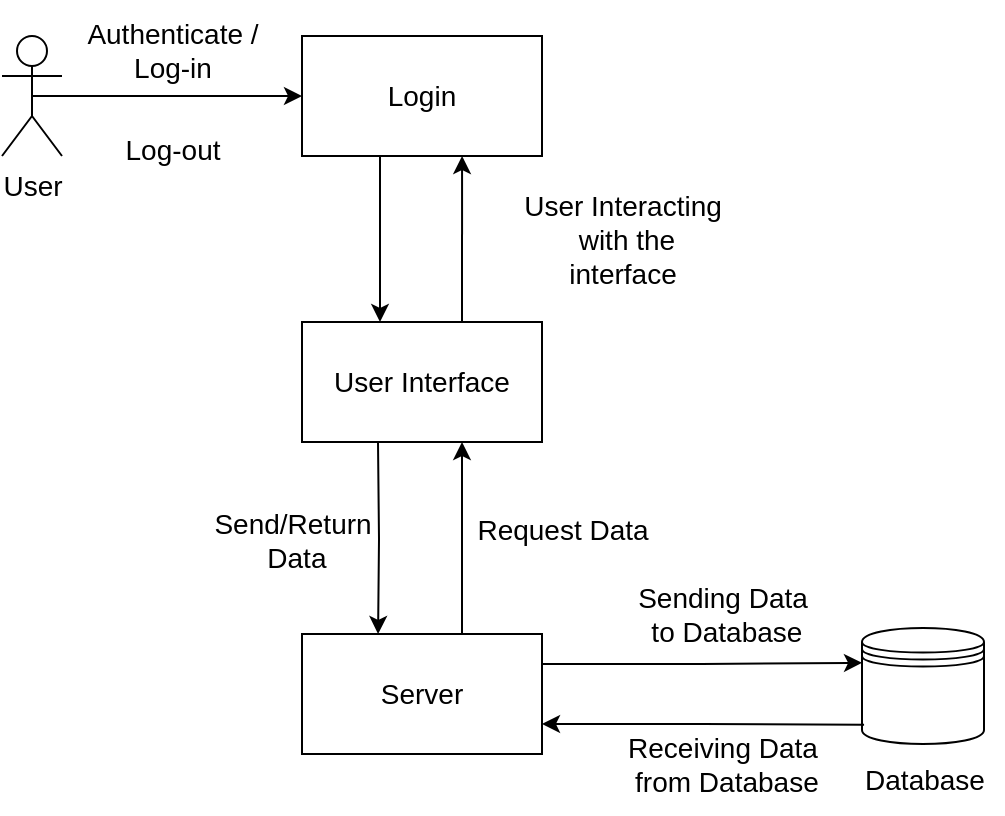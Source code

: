 <mxfile version="22.1.18" type="device">
  <diagram name="Page-1" id="HmXfnxjdEX-mXZnJEdO4">
    <mxGraphModel dx="1707" dy="478" grid="1" gridSize="10" guides="1" tooltips="1" connect="1" arrows="1" fold="1" page="1" pageScale="1" pageWidth="827" pageHeight="1169" math="0" shadow="0">
      <root>
        <mxCell id="0" />
        <mxCell id="1" parent="0" />
        <mxCell id="S7eIBlCNXeTIzFOPcfk1-6" style="edgeStyle=orthogonalEdgeStyle;rounded=0;orthogonalLoop=1;jettySize=auto;html=1;exitX=0.325;exitY=1;exitDx=0;exitDy=0;startArrow=none;startFill=0;entryX=0.25;entryY=0;entryDx=0;entryDy=0;exitPerimeter=0;fontSize=14;" parent="1" source="S7eIBlCNXeTIzFOPcfk1-3" edge="1">
          <mxGeometry relative="1" as="geometry">
            <mxPoint x="-441" y="281" as="targetPoint" />
            <mxPoint x="-441" y="158" as="sourcePoint" />
          </mxGeometry>
        </mxCell>
        <mxCell id="S7eIBlCNXeTIzFOPcfk1-7" style="edgeStyle=orthogonalEdgeStyle;rounded=0;orthogonalLoop=1;jettySize=auto;html=1;exitX=0.667;exitY=0.967;exitDx=0;exitDy=0;startArrow=classic;startFill=1;entryX=0.75;entryY=0;entryDx=0;entryDy=0;exitPerimeter=0;fontSize=14;endArrow=none;endFill=0;" parent="1" edge="1">
          <mxGeometry relative="1" as="geometry">
            <mxPoint x="-400" y="283" as="targetPoint" />
            <mxPoint x="-399.96" y="198.02" as="sourcePoint" />
          </mxGeometry>
        </mxCell>
        <mxCell id="S7eIBlCNXeTIzFOPcfk1-3" value="Login" style="rounded=0;whiteSpace=wrap;html=1;fontSize=14;" parent="1" vertex="1">
          <mxGeometry x="-480" y="138" width="120" height="60" as="geometry" />
        </mxCell>
        <mxCell id="S7eIBlCNXeTIzFOPcfk1-5" style="edgeStyle=orthogonalEdgeStyle;rounded=0;orthogonalLoop=1;jettySize=auto;html=1;exitX=0.5;exitY=0.5;exitDx=0;exitDy=0;exitPerimeter=0;entryX=0;entryY=0.5;entryDx=0;entryDy=0;startArrow=none;startFill=0;fontSize=14;" parent="1" source="S7eIBlCNXeTIzFOPcfk1-4" target="S7eIBlCNXeTIzFOPcfk1-3" edge="1">
          <mxGeometry relative="1" as="geometry" />
        </mxCell>
        <mxCell id="S7eIBlCNXeTIzFOPcfk1-4" value="User" style="shape=umlActor;verticalLabelPosition=bottom;verticalAlign=top;html=1;outlineConnect=0;fontSize=14;" parent="1" vertex="1">
          <mxGeometry x="-630" y="138" width="30" height="60" as="geometry" />
        </mxCell>
        <mxCell id="S7eIBlCNXeTIzFOPcfk1-10" style="edgeStyle=orthogonalEdgeStyle;rounded=0;orthogonalLoop=1;jettySize=auto;html=1;exitX=0.25;exitY=1;exitDx=0;exitDy=0;startArrow=none;startFill=0;entryX=0.317;entryY=0;entryDx=0;entryDy=0;entryPerimeter=0;fontSize=14;" parent="1" target="S7eIBlCNXeTIzFOPcfk1-15" edge="1">
          <mxGeometry relative="1" as="geometry">
            <mxPoint x="-442" y="500" as="targetPoint" />
            <mxPoint x="-442" y="341" as="sourcePoint" />
          </mxGeometry>
        </mxCell>
        <mxCell id="S7eIBlCNXeTIzFOPcfk1-12" value="User Interface" style="rounded=0;whiteSpace=wrap;html=1;fontSize=14;" parent="1" vertex="1">
          <mxGeometry x="-480" y="281" width="120" height="60" as="geometry" />
        </mxCell>
        <mxCell id="S7eIBlCNXeTIzFOPcfk1-15" value="Server" style="rounded=0;whiteSpace=wrap;html=1;fontSize=14;" parent="1" vertex="1">
          <mxGeometry x="-480" y="437" width="120" height="60" as="geometry" />
        </mxCell>
        <mxCell id="S7eIBlCNXeTIzFOPcfk1-19" value="" style="shape=datastore;whiteSpace=wrap;html=1;fontSize=14;" parent="1" vertex="1">
          <mxGeometry x="-200" y="434" width="61" height="58" as="geometry" />
        </mxCell>
        <mxCell id="S7eIBlCNXeTIzFOPcfk1-24" value="Database" style="text;html=1;align=center;verticalAlign=middle;resizable=0;points=[];autosize=1;strokeColor=none;fillColor=none;fontSize=14;" parent="1" vertex="1">
          <mxGeometry x="-209.5" y="495" width="80" height="30" as="geometry" />
        </mxCell>
        <mxCell id="S7eIBlCNXeTIzFOPcfk1-30" style="edgeStyle=orthogonalEdgeStyle;rounded=0;orthogonalLoop=1;jettySize=auto;html=1;exitX=1;exitY=0.75;exitDx=0;exitDy=0;entryX=0.017;entryY=0.833;entryDx=0;entryDy=0;entryPerimeter=0;startArrow=classic;startFill=1;fontSize=14;endArrow=none;endFill=0;" parent="1" source="S7eIBlCNXeTIzFOPcfk1-15" target="S7eIBlCNXeTIzFOPcfk1-19" edge="1">
          <mxGeometry relative="1" as="geometry" />
        </mxCell>
        <mxCell id="S7eIBlCNXeTIzFOPcfk1-31" style="edgeStyle=orthogonalEdgeStyle;rounded=0;orthogonalLoop=1;jettySize=auto;html=1;exitX=1;exitY=0.25;exitDx=0;exitDy=0;startArrow=none;startFill=0;entryX=0;entryY=0.3;entryDx=0;entryDy=0;fontSize=14;" parent="1" source="S7eIBlCNXeTIzFOPcfk1-15" target="S7eIBlCNXeTIzFOPcfk1-19" edge="1">
          <mxGeometry relative="1" as="geometry">
            <mxPoint x="-351" y="452" as="sourcePoint" />
            <mxPoint x="-215" y="452" as="targetPoint" />
          </mxGeometry>
        </mxCell>
        <mxCell id="S7eIBlCNXeTIzFOPcfk1-32" value="User Interacting&lt;br style=&quot;font-size: 14px;&quot;&gt;&amp;nbsp;with the &lt;br style=&quot;font-size: 14px;&quot;&gt;interface" style="text;html=1;align=center;verticalAlign=middle;resizable=0;points=[];autosize=1;strokeColor=none;fillColor=none;fontSize=14;" parent="1" vertex="1">
          <mxGeometry x="-380" y="210" width="120" height="60" as="geometry" />
        </mxCell>
        <mxCell id="S7eIBlCNXeTIzFOPcfk1-33" value="Sending Data&lt;br style=&quot;font-size: 14px;&quot;&gt;&amp;nbsp;to Database" style="text;html=1;align=center;verticalAlign=middle;resizable=0;points=[];autosize=1;strokeColor=none;fillColor=none;fontSize=14;" parent="1" vertex="1">
          <mxGeometry x="-325" y="402" width="110" height="50" as="geometry" />
        </mxCell>
        <mxCell id="S7eIBlCNXeTIzFOPcfk1-34" value="Receiving Data&lt;br style=&quot;font-size: 14px;&quot;&gt;&amp;nbsp;from Database" style="text;html=1;align=center;verticalAlign=middle;resizable=0;points=[];autosize=1;strokeColor=none;fillColor=none;fontSize=14;" parent="1" vertex="1">
          <mxGeometry x="-330" y="477" width="120" height="50" as="geometry" />
        </mxCell>
        <mxCell id="S7eIBlCNXeTIzFOPcfk1-36" value="Request Data" style="text;html=1;align=center;verticalAlign=middle;resizable=0;points=[];autosize=1;strokeColor=none;fillColor=none;fontSize=14;" parent="1" vertex="1">
          <mxGeometry x="-405" y="370" width="110" height="30" as="geometry" />
        </mxCell>
        <mxCell id="S7eIBlCNXeTIzFOPcfk1-37" value="Send/Return&lt;br style=&quot;font-size: 14px;&quot;&gt;&amp;nbsp;Data" style="text;html=1;align=center;verticalAlign=middle;resizable=0;points=[];autosize=1;strokeColor=none;fillColor=none;fontSize=14;" parent="1" vertex="1">
          <mxGeometry x="-535" y="365" width="100" height="50" as="geometry" />
        </mxCell>
        <mxCell id="S7eIBlCNXeTIzFOPcfk1-39" value="Authenticate /&lt;br style=&quot;font-size: 14px;&quot;&gt;Log-in" style="text;html=1;align=center;verticalAlign=middle;resizable=0;points=[];autosize=1;strokeColor=none;fillColor=none;fontSize=14;" parent="1" vertex="1">
          <mxGeometry x="-600" y="120" width="110" height="50" as="geometry" />
        </mxCell>
        <mxCell id="S7eIBlCNXeTIzFOPcfk1-40" value="Log-out" style="text;html=1;align=center;verticalAlign=middle;resizable=0;points=[];autosize=1;strokeColor=none;fillColor=none;fontSize=14;" parent="1" vertex="1">
          <mxGeometry x="-580" y="180" width="70" height="30" as="geometry" />
        </mxCell>
        <mxCell id="S7eIBlCNXeTIzFOPcfk1-41" style="edgeStyle=orthogonalEdgeStyle;rounded=0;orthogonalLoop=1;jettySize=auto;html=1;exitX=0.25;exitY=1;exitDx=0;exitDy=0;startArrow=classic;startFill=1;entryX=0.317;entryY=0;entryDx=0;entryDy=0;entryPerimeter=0;fontSize=14;endArrow=none;endFill=0;" parent="1" edge="1">
          <mxGeometry relative="1" as="geometry">
            <mxPoint x="-400" y="437" as="targetPoint" />
            <mxPoint x="-400" y="341" as="sourcePoint" />
          </mxGeometry>
        </mxCell>
      </root>
    </mxGraphModel>
  </diagram>
</mxfile>

